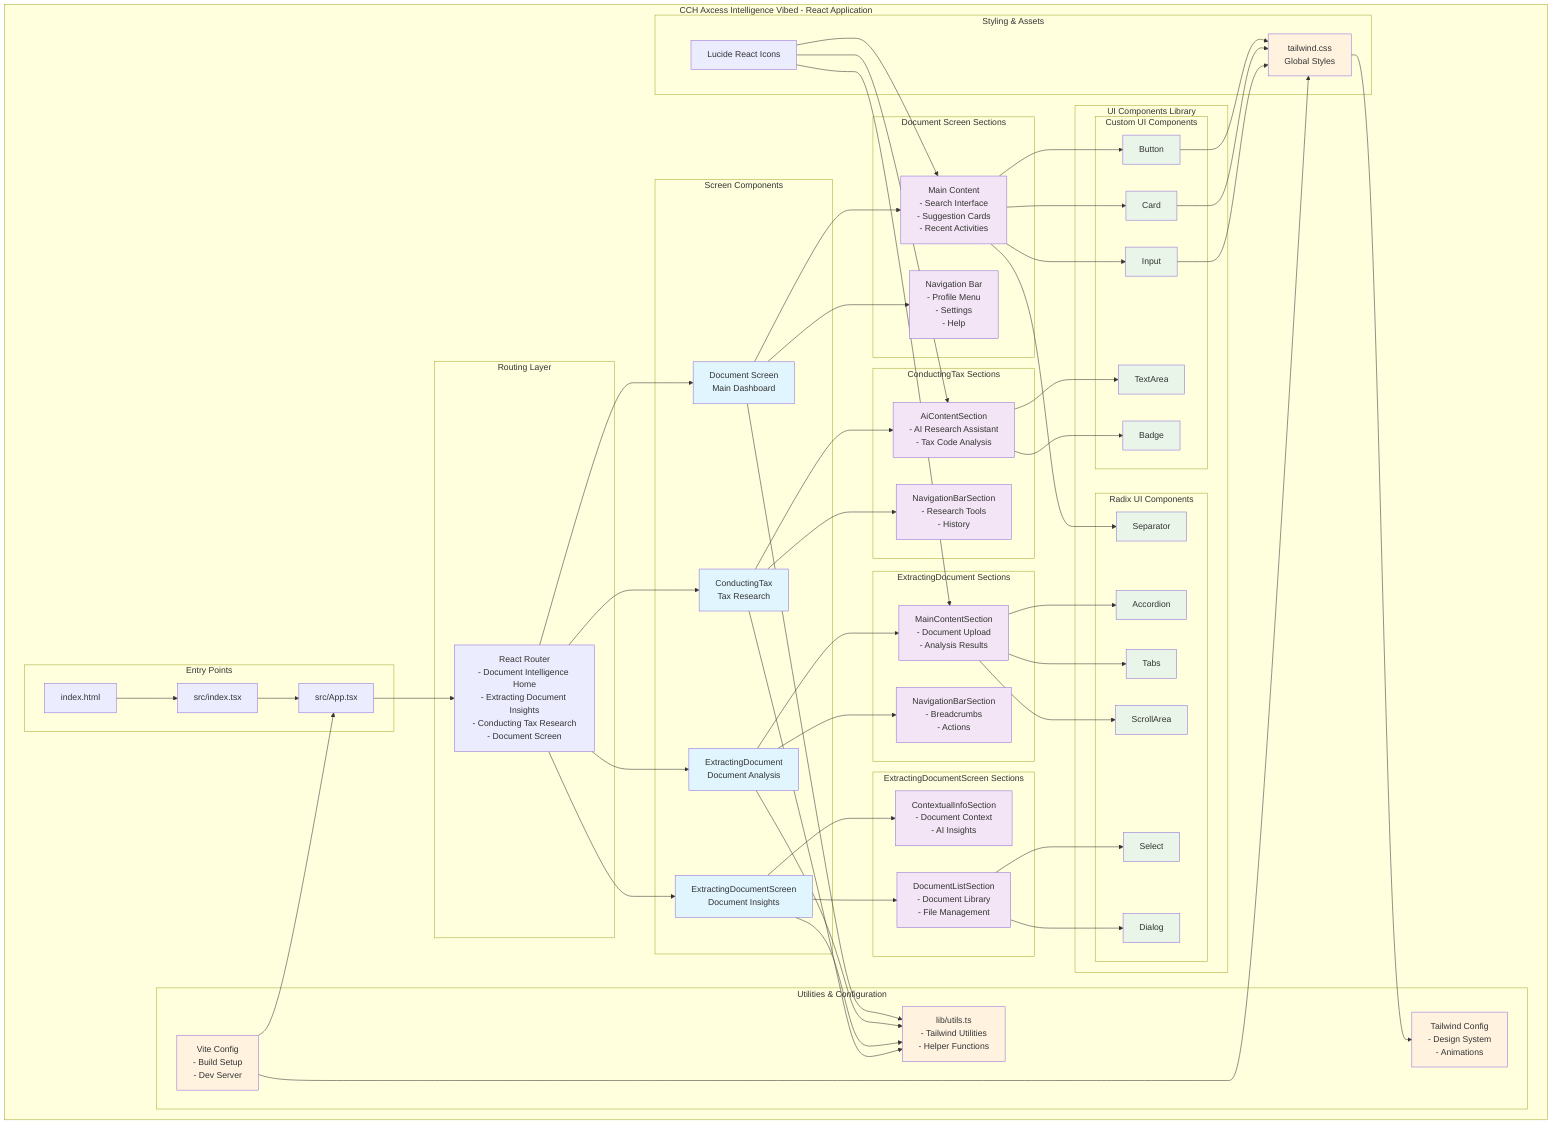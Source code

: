 graph TB
    subgraph "CCH Axcess Intelligence Vibed - React Application"
        subgraph "Entry Points"
            HTML[index.html]
            INDEX[src/index.tsx]
            APP[src/App.tsx]
        end
        
        subgraph "Routing Layer"
            ROUTER[React Router<br/>- Document Intelligence Home<br/>- Extracting Document Insights<br/>- Conducting Tax Research<br/>- Document Screen]
        end
        
        subgraph "Screen Components"
            DOC[Document Screen<br/>Main Dashboard]
            EXTRACT1[ExtractingDocument<br/>Document Analysis]
            EXTRACT2[ExtractingDocumentScreen<br/>Document Insights]
            TAX[ConductingTax<br/>Tax Research]
        end
        
        subgraph "Document Screen Sections"
            DOC_MAIN[Main Content<br/>- Search Interface<br/>- Suggestion Cards<br/>- Recent Activities]
            DOC_NAV[Navigation Bar<br/>- Profile Menu<br/>- Settings<br/>- Help]
        end
        
        subgraph "ExtractingDocument Sections"
            EXTRACT_MAIN[MainContentSection<br/>- Document Upload<br/>- Analysis Results]
            EXTRACT_NAV[NavigationBarSection<br/>- Breadcrumbs<br/>- Actions]
        end
        
        subgraph "ExtractingDocumentScreen Sections"
            EXTRACT2_CTX[ContextualInfoSection<br/>- Document Context<br/>- AI Insights]
            EXTRACT2_LIST[DocumentListSection<br/>- Document Library<br/>- File Management]
        end
        
        subgraph "ConductingTax Sections"
            TAX_AI[AiContentSection<br/>- AI Research Assistant<br/>- Tax Code Analysis]
            TAX_NAV[NavigationBarSection<br/>- Research Tools<br/>- History]
        end
        
        subgraph "UI Components Library"
            subgraph "Radix UI Components"
                ACCORDION[Accordion]
                DIALOG[Dialog]
                SCROLL[ScrollArea]
                SELECT[Select]
                SEPARATOR[Separator]
                TABS[Tabs]
            end
            
            subgraph "Custom UI Components"
                BADGE[Badge]
                BUTTON[Button]
                CARD[Card]
                INPUT[Input]
                TEXTAREA[TextArea]
            end
        end
        
        subgraph "Utilities & Configuration"
            UTILS[lib/utils.ts<br/>- Tailwind Utilities<br/>- Helper Functions]
            TAILWIND[Tailwind Config<br/>- Design System<br/>- Animations]
            VITE[Vite Config<br/>- Build Setup<br/>- Dev Server]
        end
        
        subgraph "Styling & Assets"
            CSS[tailwind.css<br/>Global Styles]
            ICONS[Lucide React Icons]
        end
    end
    
    %% Connections
    HTML --> INDEX
    INDEX --> APP
    APP --> ROUTER
    
    ROUTER --> DOC
    ROUTER --> EXTRACT1
    ROUTER --> EXTRACT2
    ROUTER --> TAX
    
    DOC --> DOC_MAIN
    DOC --> DOC_NAV
    
    EXTRACT1 --> EXTRACT_MAIN
    EXTRACT1 --> EXTRACT_NAV
    
    EXTRACT2 --> EXTRACT2_CTX
    EXTRACT2 --> EXTRACT2_LIST
    
    TAX --> TAX_AI
    TAX --> TAX_NAV
    
    %% UI Component Dependencies
    DOC_MAIN --> BUTTON
    DOC_MAIN --> CARD
    DOC_MAIN --> INPUT
    DOC_MAIN --> SEPARATOR
    
    EXTRACT_MAIN --> ACCORDION
    EXTRACT_MAIN --> TABS
    EXTRACT_MAIN --> SCROLL
    
    EXTRACT2_LIST --> SELECT
    EXTRACT2_LIST --> DIALOG
    
    TAX_AI --> TEXTAREA
    TAX_AI --> BADGE
    
    %% Utility Dependencies
    DOC --> UTILS
    EXTRACT1 --> UTILS
    EXTRACT2 --> UTILS
    TAX --> UTILS
    
    %% Styling
    CSS --> TAILWIND
    BUTTON --> CSS
    CARD --> CSS
    INPUT --> CSS
    
    %% Build System
    VITE --> APP
    VITE --> CSS
    
    %% External Dependencies
    ICONS --> DOC_MAIN
    ICONS --> EXTRACT_MAIN
    ICONS --> TAX_AI
    
    classDef screen fill:#e1f5fe
    classDef section fill:#f3e5f5
    classDef component fill:#e8f5e8
    classDef config fill:#fff3e0
    
    class DOC,EXTRACT1,EXTRACT2,TAX screen
    class DOC_MAIN,DOC_NAV,EXTRACT_MAIN,EXTRACT_NAV,EXTRACT2_CTX,EXTRACT2_LIST,TAX_AI,TAX_NAV section
    class BUTTON,CARD,INPUT,ACCORDION,DIALOG,SCROLL,SELECT,SEPARATOR,TABS,BADGE,TEXTAREA component
    class UTILS,TAILWIND,VITE,CSS config